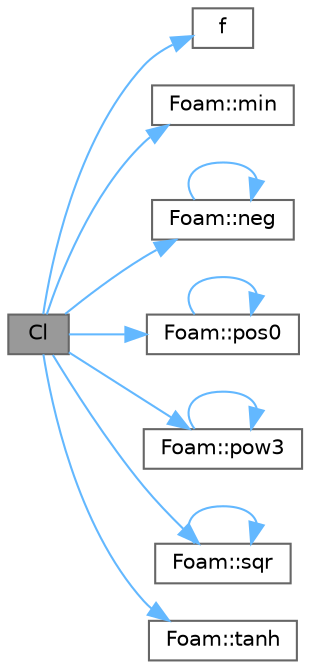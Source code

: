 digraph "Cl"
{
 // LATEX_PDF_SIZE
  bgcolor="transparent";
  edge [fontname=Helvetica,fontsize=10,labelfontname=Helvetica,labelfontsize=10];
  node [fontname=Helvetica,fontsize=10,shape=box,height=0.2,width=0.4];
  rankdir="LR";
  Node1 [id="Node000001",label="Cl",height=0.2,width=0.4,color="gray40", fillcolor="grey60", style="filled", fontcolor="black",tooltip=" "];
  Node1 -> Node2 [id="edge1_Node000001_Node000002",color="steelblue1",style="solid",tooltip=" "];
  Node2 [id="Node000002",label="f",height=0.2,width=0.4,color="grey40", fillcolor="white", style="filled",URL="$readKivaGrid_8H.html#a888be93833ac7a23170555c69c690288",tooltip=" "];
  Node1 -> Node3 [id="edge2_Node000001_Node000003",color="steelblue1",style="solid",tooltip=" "];
  Node3 [id="Node000003",label="Foam::min",height=0.2,width=0.4,color="grey40", fillcolor="white", style="filled",URL="$namespaceFoam.html#a96b65441175bbfb9a869045dc05fb0b9",tooltip=" "];
  Node1 -> Node4 [id="edge3_Node000001_Node000004",color="steelblue1",style="solid",tooltip=" "];
  Node4 [id="Node000004",label="Foam::neg",height=0.2,width=0.4,color="grey40", fillcolor="white", style="filled",URL="$namespaceFoam.html#aad5b44612e484eb87fcea79a3d19ee04",tooltip=" "];
  Node4 -> Node4 [id="edge4_Node000004_Node000004",color="steelblue1",style="solid",tooltip=" "];
  Node1 -> Node5 [id="edge5_Node000001_Node000005",color="steelblue1",style="solid",tooltip=" "];
  Node5 [id="Node000005",label="Foam::pos0",height=0.2,width=0.4,color="grey40", fillcolor="white", style="filled",URL="$namespaceFoam.html#a20332254625749a295884af3fd7d9d1f",tooltip=" "];
  Node5 -> Node5 [id="edge6_Node000005_Node000005",color="steelblue1",style="solid",tooltip=" "];
  Node1 -> Node6 [id="edge7_Node000001_Node000006",color="steelblue1",style="solid",tooltip=" "];
  Node6 [id="Node000006",label="Foam::pow3",height=0.2,width=0.4,color="grey40", fillcolor="white", style="filled",URL="$namespaceFoam.html#a2e8f5d970ee4fb466536c3c46bae91fe",tooltip=" "];
  Node6 -> Node6 [id="edge8_Node000006_Node000006",color="steelblue1",style="solid",tooltip=" "];
  Node1 -> Node7 [id="edge9_Node000001_Node000007",color="steelblue1",style="solid",tooltip=" "];
  Node7 [id="Node000007",label="Foam::sqr",height=0.2,width=0.4,color="grey40", fillcolor="white", style="filled",URL="$namespaceFoam.html#a277dc11c581d53826ab5090b08f3b17b",tooltip=" "];
  Node7 -> Node7 [id="edge10_Node000007_Node000007",color="steelblue1",style="solid",tooltip=" "];
  Node1 -> Node8 [id="edge11_Node000001_Node000008",color="steelblue1",style="solid",tooltip=" "];
  Node8 [id="Node000008",label="Foam::tanh",height=0.2,width=0.4,color="grey40", fillcolor="white", style="filled",URL="$namespaceFoam.html#a495b8b73fde3fbf83457f43628cc4087",tooltip=" "];
}
